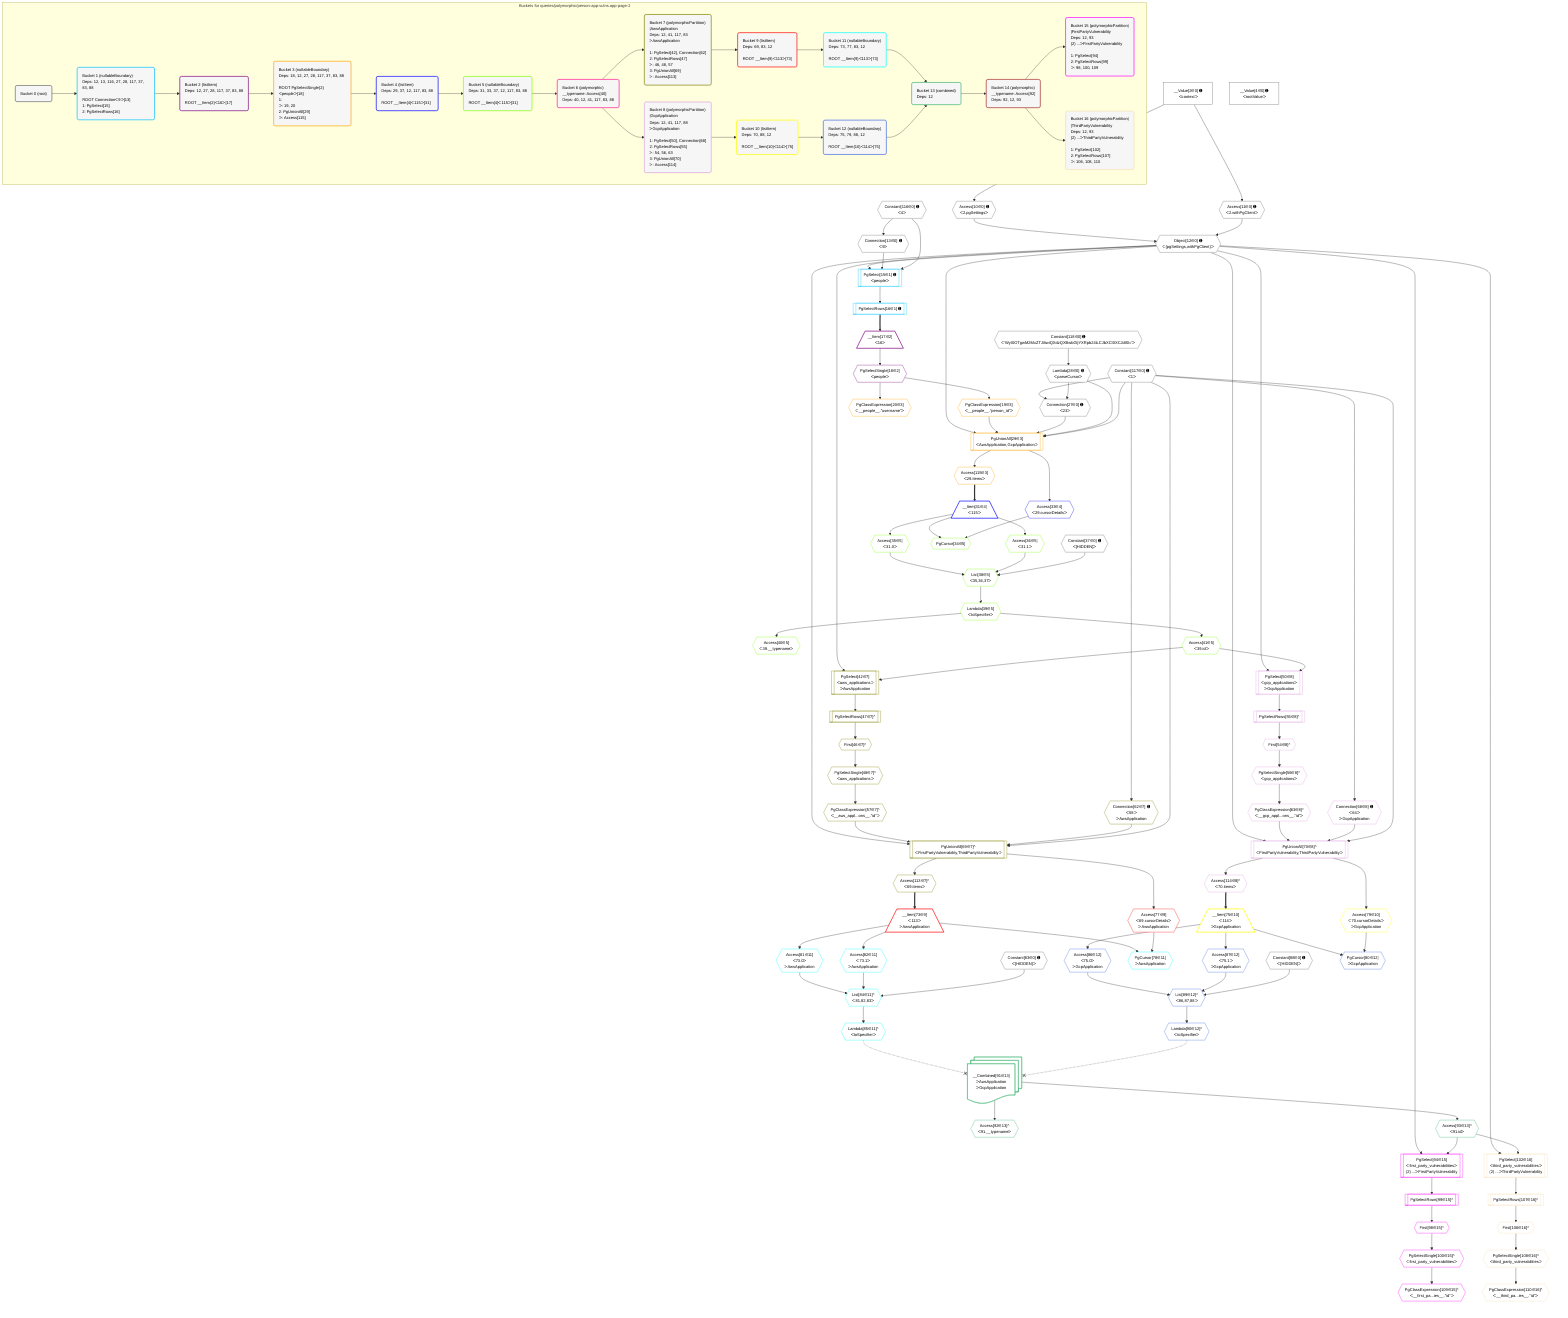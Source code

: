 %%{init: {'themeVariables': { 'fontSize': '12px'}}}%%
graph TD
    classDef path fill:#eee,stroke:#000,color:#000
    classDef plan fill:#fff,stroke-width:1px,color:#000
    classDef itemplan fill:#fff,stroke-width:2px,color:#000
    classDef unbatchedplan fill:#dff,stroke-width:1px,color:#000
    classDef sideeffectplan fill:#fcc,stroke-width:2px,color:#000
    classDef bucket fill:#f6f6f6,color:#000,stroke-width:2px,text-align:left

    subgraph "Buckets for queries/polymorphic/person-app-vulns.app-page-2"
    Bucket0("Bucket 0 (root)"):::bucket
    Bucket1("Bucket 1 (nullableBoundary)<br />Deps: 12, 13, 116, 27, 28, 117, 37, 83, 88<br /><br />ROOT Connectionᐸ9ᐳ[13]<br />1: PgSelect[15]<br />2: PgSelectRows[16]"):::bucket
    Bucket2("Bucket 2 (listItem)<br />Deps: 12, 27, 28, 117, 37, 83, 88<br /><br />ROOT __Item{2}ᐸ16ᐳ[17]"):::bucket
    Bucket3("Bucket 3 (nullableBoundary)<br />Deps: 18, 12, 27, 28, 117, 37, 83, 88<br /><br />ROOT PgSelectSingle{2}ᐸpeopleᐳ[18]<br />1: <br />ᐳ: 19, 20<br />2: PgUnionAll[29]<br />ᐳ: Access[115]"):::bucket
    Bucket4("Bucket 4 (listItem)<br />Deps: 29, 37, 12, 117, 83, 88<br /><br />ROOT __Item{4}ᐸ115ᐳ[31]"):::bucket
    Bucket5("Bucket 5 (nullableBoundary)<br />Deps: 31, 33, 37, 12, 117, 83, 88<br /><br />ROOT __Item{4}ᐸ115ᐳ[31]"):::bucket
    Bucket6("Bucket 6 (polymorphic)<br />__typename: Access[40]<br />Deps: 40, 12, 41, 117, 83, 88"):::bucket
    Bucket7("Bucket 7 (polymorphicPartition)<br />|AwsApplication<br />Deps: 12, 41, 117, 83<br />ᐳAwsApplication<br /><br />1: PgSelect[42], Connection[62]<br />2: PgSelectRows[47]<br />ᐳ: 46, 48, 57<br />3: PgUnionAll[69]<br />ᐳ: Access[113]"):::bucket
    Bucket8("Bucket 8 (polymorphicPartition)<br />|GcpApplication<br />Deps: 12, 41, 117, 88<br />ᐳGcpApplication<br /><br />1: PgSelect[50], Connection[68]<br />2: PgSelectRows[55]<br />ᐳ: 54, 56, 63<br />3: PgUnionAll[70]<br />ᐳ: Access[114]"):::bucket
    Bucket9("Bucket 9 (listItem)<br />Deps: 69, 83, 12<br /><br />ROOT __Item{9}ᐸ113ᐳ[73]"):::bucket
    Bucket10("Bucket 10 (listItem)<br />Deps: 70, 88, 12<br /><br />ROOT __Item{10}ᐸ114ᐳ[75]"):::bucket
    Bucket11("Bucket 11 (nullableBoundary)<br />Deps: 73, 77, 83, 12<br /><br />ROOT __Item{9}ᐸ113ᐳ[73]"):::bucket
    Bucket12("Bucket 12 (nullableBoundary)<br />Deps: 75, 79, 88, 12<br /><br />ROOT __Item{10}ᐸ114ᐳ[75]"):::bucket
    Bucket13("Bucket 13 (combined)<br />Deps: 12"):::bucket
    Bucket14("Bucket 14 (polymorphic)<br />__typename: Access[92]<br />Deps: 92, 12, 93"):::bucket
    Bucket15("Bucket 15 (polymorphicPartition)<br />|FirstPartyVulnerability<br />Deps: 12, 93<br />(2) ...ᐳFirstPartyVulnerability<br /><br />1: PgSelect[94]<br />2: PgSelectRows[99]<br />ᐳ: 98, 100, 109"):::bucket
    Bucket16("Bucket 16 (polymorphicPartition)<br />|ThirdPartyVulnerability<br />Deps: 12, 93<br />(2) ...ᐳThirdPartyVulnerability<br /><br />1: PgSelect[102]<br />2: PgSelectRows[107]<br />ᐳ: 106, 108, 110"):::bucket
    end
    Bucket0 --> Bucket1
    Bucket1 --> Bucket2
    Bucket2 --> Bucket3
    Bucket3 --> Bucket4
    Bucket4 --> Bucket5
    Bucket5 --> Bucket6
    Bucket6 --> Bucket7 & Bucket8
    Bucket7 --> Bucket9
    Bucket8 --> Bucket10
    Bucket9 --> Bucket11
    Bucket10 --> Bucket12
    Bucket11 --> Bucket13
    Bucket12 --> Bucket13
    Bucket13 --> Bucket14
    Bucket14 --> Bucket15 & Bucket16

    %% plan dependencies
    Object12{{"Object[12∈0] ➊<br />ᐸ{pgSettings,withPgClient}ᐳ"}}:::plan
    Access10{{"Access[10∈0] ➊<br />ᐸ2.pgSettingsᐳ"}}:::plan
    Access11{{"Access[11∈0] ➊<br />ᐸ2.withPgClientᐳ"}}:::plan
    Access10 & Access11 --> Object12
    Connection27{{"Connection[27∈0] ➊<br />ᐸ23ᐳ"}}:::plan
    Constant117{{"Constant[117∈0] ➊<br />ᐸ1ᐳ"}}:::plan
    Lambda28{{"Lambda[28∈0] ➊<br />ᐸparseCursorᐳ"}}:::plan
    Constant117 & Lambda28 --> Connection27
    __Value2["__Value[2∈0] ➊<br />ᐸcontextᐳ"]:::plan
    __Value2 --> Access10
    __Value2 --> Access11
    Connection13{{"Connection[13∈0] ➊<br />ᐸ9ᐳ"}}:::plan
    Constant116{{"Constant[116∈0] ➊<br />ᐸ4ᐳ"}}:::plan
    Constant116 --> Connection13
    Constant118{{"Constant[118∈0] ➊<br />ᐸ'WyI0OTgwM2MxZTJiIiwiQXdzQXBwbGljYXRpb24iLCJbXCI0XCJdIl0='ᐳ"}}:::plan
    Constant118 --> Lambda28
    __Value4["__Value[4∈0] ➊<br />ᐸrootValueᐳ"]:::plan
    Constant37{{"Constant[37∈0] ➊<br />ᐸ[HIDDEN]ᐳ"}}:::plan
    Constant83{{"Constant[83∈0] ➊<br />ᐸ[HIDDEN]ᐳ"}}:::plan
    Constant88{{"Constant[88∈0] ➊<br />ᐸ[HIDDEN]ᐳ"}}:::plan
    PgSelect15[["PgSelect[15∈1] ➊<br />ᐸpeopleᐳ"]]:::plan
    Object12 & Connection13 & Constant116 --> PgSelect15
    PgSelectRows16[["PgSelectRows[16∈1] ➊"]]:::plan
    PgSelect15 --> PgSelectRows16
    __Item17[/"__Item[17∈2]<br />ᐸ16ᐳ"\]:::itemplan
    PgSelectRows16 ==> __Item17
    PgSelectSingle18{{"PgSelectSingle[18∈2]<br />ᐸpeopleᐳ"}}:::plan
    __Item17 --> PgSelectSingle18
    PgUnionAll29[["PgUnionAll[29∈3]<br />ᐸAwsApplication,GcpApplicationᐳ"]]:::plan
    PgClassExpression19{{"PgClassExpression[19∈3]<br />ᐸ__people__.”person_id”ᐳ"}}:::plan
    Object12 & PgClassExpression19 & Connection27 & Lambda28 & Constant117 --> PgUnionAll29
    PgSelectSingle18 --> PgClassExpression19
    PgClassExpression20{{"PgClassExpression[20∈3]<br />ᐸ__people__.”username”ᐳ"}}:::plan
    PgSelectSingle18 --> PgClassExpression20
    Access115{{"Access[115∈3]<br />ᐸ29.itemsᐳ"}}:::plan
    PgUnionAll29 --> Access115
    __Item31[/"__Item[31∈4]<br />ᐸ115ᐳ"\]:::itemplan
    Access115 ==> __Item31
    Access33{{"Access[33∈4]<br />ᐸ29.cursorDetailsᐳ"}}:::plan
    PgUnionAll29 --> Access33
    List38{{"List[38∈5]<br />ᐸ35,36,37ᐳ"}}:::plan
    Access35{{"Access[35∈5]<br />ᐸ31.0ᐳ"}}:::plan
    Access36{{"Access[36∈5]<br />ᐸ31.1ᐳ"}}:::plan
    Access35 & Access36 & Constant37 --> List38
    PgCursor34{{"PgCursor[34∈5]"}}:::plan
    __Item31 & Access33 --> PgCursor34
    __Item31 --> Access35
    __Item31 --> Access36
    Lambda39{{"Lambda[39∈5]<br />ᐸtoSpecifierᐳ"}}:::plan
    List38 --> Lambda39
    Access40{{"Access[40∈5]<br />ᐸ39.__typenameᐳ"}}:::plan
    Lambda39 --> Access40
    Access41{{"Access[41∈5]<br />ᐸ39.idᐳ"}}:::plan
    Lambda39 --> Access41
    PgUnionAll69[["PgUnionAll[69∈7]^<br />ᐸFirstPartyVulnerability,ThirdPartyVulnerabilityᐳ"]]:::plan
    PgClassExpression57{{"PgClassExpression[57∈7]^<br />ᐸ__aws_appl...ons__.”id”ᐳ"}}:::plan
    Connection62{{"Connection[62∈7] ➊<br />ᐸ58ᐳ<br />ᐳAwsApplication"}}:::plan
    Object12 & PgClassExpression57 & Connection62 & Constant117 --> PgUnionAll69
    PgSelect42[["PgSelect[42∈7]<br />ᐸaws_applicationsᐳ<br />ᐳAwsApplication"]]:::plan
    Object12 & Access41 --> PgSelect42
    First46{{"First[46∈7]^"}}:::plan
    PgSelectRows47[["PgSelectRows[47∈7]^"]]:::plan
    PgSelectRows47 --> First46
    PgSelect42 --> PgSelectRows47
    PgSelectSingle48{{"PgSelectSingle[48∈7]^<br />ᐸaws_applicationsᐳ"}}:::plan
    First46 --> PgSelectSingle48
    PgSelectSingle48 --> PgClassExpression57
    Constant117 --> Connection62
    Access113{{"Access[113∈7]^<br />ᐸ69.itemsᐳ"}}:::plan
    PgUnionAll69 --> Access113
    PgUnionAll70[["PgUnionAll[70∈8]^<br />ᐸFirstPartyVulnerability,ThirdPartyVulnerabilityᐳ"]]:::plan
    PgClassExpression63{{"PgClassExpression[63∈8]^<br />ᐸ__gcp_appl...ons__.”id”ᐳ"}}:::plan
    Connection68{{"Connection[68∈8] ➊<br />ᐸ64ᐳ<br />ᐳGcpApplication"}}:::plan
    Object12 & PgClassExpression63 & Connection68 & Constant117 --> PgUnionAll70
    PgSelect50[["PgSelect[50∈8]<br />ᐸgcp_applicationsᐳ<br />ᐳGcpApplication"]]:::plan
    Object12 & Access41 --> PgSelect50
    First54{{"First[54∈8]^"}}:::plan
    PgSelectRows55[["PgSelectRows[55∈8]^"]]:::plan
    PgSelectRows55 --> First54
    PgSelect50 --> PgSelectRows55
    PgSelectSingle56{{"PgSelectSingle[56∈8]^<br />ᐸgcp_applicationsᐳ"}}:::plan
    First54 --> PgSelectSingle56
    PgSelectSingle56 --> PgClassExpression63
    Constant117 --> Connection68
    Access114{{"Access[114∈8]^<br />ᐸ70.itemsᐳ"}}:::plan
    PgUnionAll70 --> Access114
    __Item73[/"__Item[73∈9]<br />ᐸ113ᐳ<br />ᐳAwsApplication"\]:::itemplan
    Access113 ==> __Item73
    Access77{{"Access[77∈9]<br />ᐸ69.cursorDetailsᐳ<br />ᐳAwsApplication"}}:::plan
    PgUnionAll69 --> Access77
    __Item75[/"__Item[75∈10]<br />ᐸ114ᐳ<br />ᐳGcpApplication"\]:::itemplan
    Access114 ==> __Item75
    Access79{{"Access[79∈10]<br />ᐸ70.cursorDetailsᐳ<br />ᐳGcpApplication"}}:::plan
    PgUnionAll70 --> Access79
    List84{{"List[84∈11]^<br />ᐸ81,82,83ᐳ"}}:::plan
    Access81{{"Access[81∈11]<br />ᐸ73.0ᐳ<br />ᐳAwsApplication"}}:::plan
    Access82{{"Access[82∈11]<br />ᐸ73.1ᐳ<br />ᐳAwsApplication"}}:::plan
    Access81 & Access82 & Constant83 --> List84
    PgCursor78{{"PgCursor[78∈11]<br />ᐳAwsApplication"}}:::plan
    __Item73 & Access77 --> PgCursor78
    __Item73 --> Access81
    __Item73 --> Access82
    Lambda85{{"Lambda[85∈11]^<br />ᐸtoSpecifierᐳ"}}:::plan
    List84 --> Lambda85
    List89{{"List[89∈12]^<br />ᐸ86,87,88ᐳ"}}:::plan
    Access86{{"Access[86∈12]<br />ᐸ75.0ᐳ<br />ᐳGcpApplication"}}:::plan
    Access87{{"Access[87∈12]<br />ᐸ75.1ᐳ<br />ᐳGcpApplication"}}:::plan
    Access86 & Access87 & Constant88 --> List89
    PgCursor80{{"PgCursor[80∈12]<br />ᐳGcpApplication"}}:::plan
    __Item75 & Access79 --> PgCursor80
    __Item75 --> Access86
    __Item75 --> Access87
    Lambda90{{"Lambda[90∈12]^<br />ᐸtoSpecifierᐳ"}}:::plan
    List89 --> Lambda90
    Access92{{"Access[92∈13]^<br />ᐸ91.__typenameᐳ"}}:::plan
    __Value91:::plan@{shape: docs, label: "__Combined[91∈13]<br />ᐳAwsApplication<br />ᐳGcpApplication"}
    __Value91 --> Access92
    Access93{{"Access[93∈13]^<br />ᐸ91.idᐳ"}}:::plan
    __Value91 --> Access93
    PgSelect94[["PgSelect[94∈15]<br />ᐸfirst_party_vulnerabilitiesᐳ<br />(2) ...ᐳFirstPartyVulnerability"]]:::plan
    Object12 & Access93 --> PgSelect94
    First98{{"First[98∈15]^"}}:::plan
    PgSelectRows99[["PgSelectRows[99∈15]^"]]:::plan
    PgSelectRows99 --> First98
    PgSelect94 --> PgSelectRows99
    PgSelectSingle100{{"PgSelectSingle[100∈15]^<br />ᐸfirst_party_vulnerabilitiesᐳ"}}:::plan
    First98 --> PgSelectSingle100
    PgClassExpression109{{"PgClassExpression[109∈15]^<br />ᐸ__first_pa...ies__.”id”ᐳ"}}:::plan
    PgSelectSingle100 --> PgClassExpression109
    PgSelect102[["PgSelect[102∈16]<br />ᐸthird_party_vulnerabilitiesᐳ<br />(2) ...ᐳThirdPartyVulnerability"]]:::plan
    Object12 & Access93 --> PgSelect102
    First106{{"First[106∈16]^"}}:::plan
    PgSelectRows107[["PgSelectRows[107∈16]^"]]:::plan
    PgSelectRows107 --> First106
    PgSelect102 --> PgSelectRows107
    PgSelectSingle108{{"PgSelectSingle[108∈16]^<br />ᐸthird_party_vulnerabilitiesᐳ"}}:::plan
    First106 --> PgSelectSingle108
    PgClassExpression110{{"PgClassExpression[110∈16]^<br />ᐸ__third_pa...ies__.”id”ᐳ"}}:::plan
    PgSelectSingle108 --> PgClassExpression110

    %% define steps
    classDef bucket0 stroke:#696969
    class Bucket0,__Value2,__Value4,Access10,Access11,Object12,Connection13,Connection27,Lambda28,Constant37,Constant83,Constant88,Constant116,Constant117,Constant118 bucket0
    classDef bucket1 stroke:#00bfff
    class Bucket1,PgSelect15,PgSelectRows16 bucket1
    classDef bucket2 stroke:#7f007f
    class Bucket2,__Item17,PgSelectSingle18 bucket2
    classDef bucket3 stroke:#ffa500
    class Bucket3,PgClassExpression19,PgClassExpression20,PgUnionAll29,Access115 bucket3
    classDef bucket4 stroke:#0000ff
    class Bucket4,__Item31,Access33 bucket4
    classDef bucket5 stroke:#7fff00
    class Bucket5,PgCursor34,Access35,Access36,List38,Lambda39,Access40,Access41 bucket5
    classDef bucket6 stroke:#ff1493
    class Bucket6 bucket6
    classDef bucket7 stroke:#808000
    class Bucket7,PgSelect42,First46,PgSelectRows47,PgSelectSingle48,PgClassExpression57,Connection62,PgUnionAll69,Access113 bucket7
    classDef bucket8 stroke:#dda0dd
    class Bucket8,PgSelect50,First54,PgSelectRows55,PgSelectSingle56,PgClassExpression63,Connection68,PgUnionAll70,Access114 bucket8
    classDef bucket9 stroke:#ff0000
    class Bucket9,__Item73,Access77 bucket9
    classDef bucket10 stroke:#ffff00
    class Bucket10,__Item75,Access79 bucket10
    classDef bucket11 stroke:#00ffff
    class Bucket11,PgCursor78,Access81,Access82,List84,Lambda85 bucket11
    classDef bucket12 stroke:#4169e1
    class Bucket12,PgCursor80,Access86,Access87,List89,Lambda90 bucket12
    classDef bucket13 stroke:#3cb371
    class Bucket13,__Value91,Access92,Access93 bucket13
    classDef bucket14 stroke:#a52a2a
    class Bucket14 bucket14
    classDef bucket15 stroke:#ff00ff
    class Bucket15,PgSelect94,First98,PgSelectRows99,PgSelectSingle100,PgClassExpression109 bucket15
    classDef bucket16 stroke:#f5deb3
    class Bucket16,PgSelect102,First106,PgSelectRows107,PgSelectSingle108,PgClassExpression110 bucket16

    Lambda85 -.-x __Value91
    Lambda90 -.-x __Value91